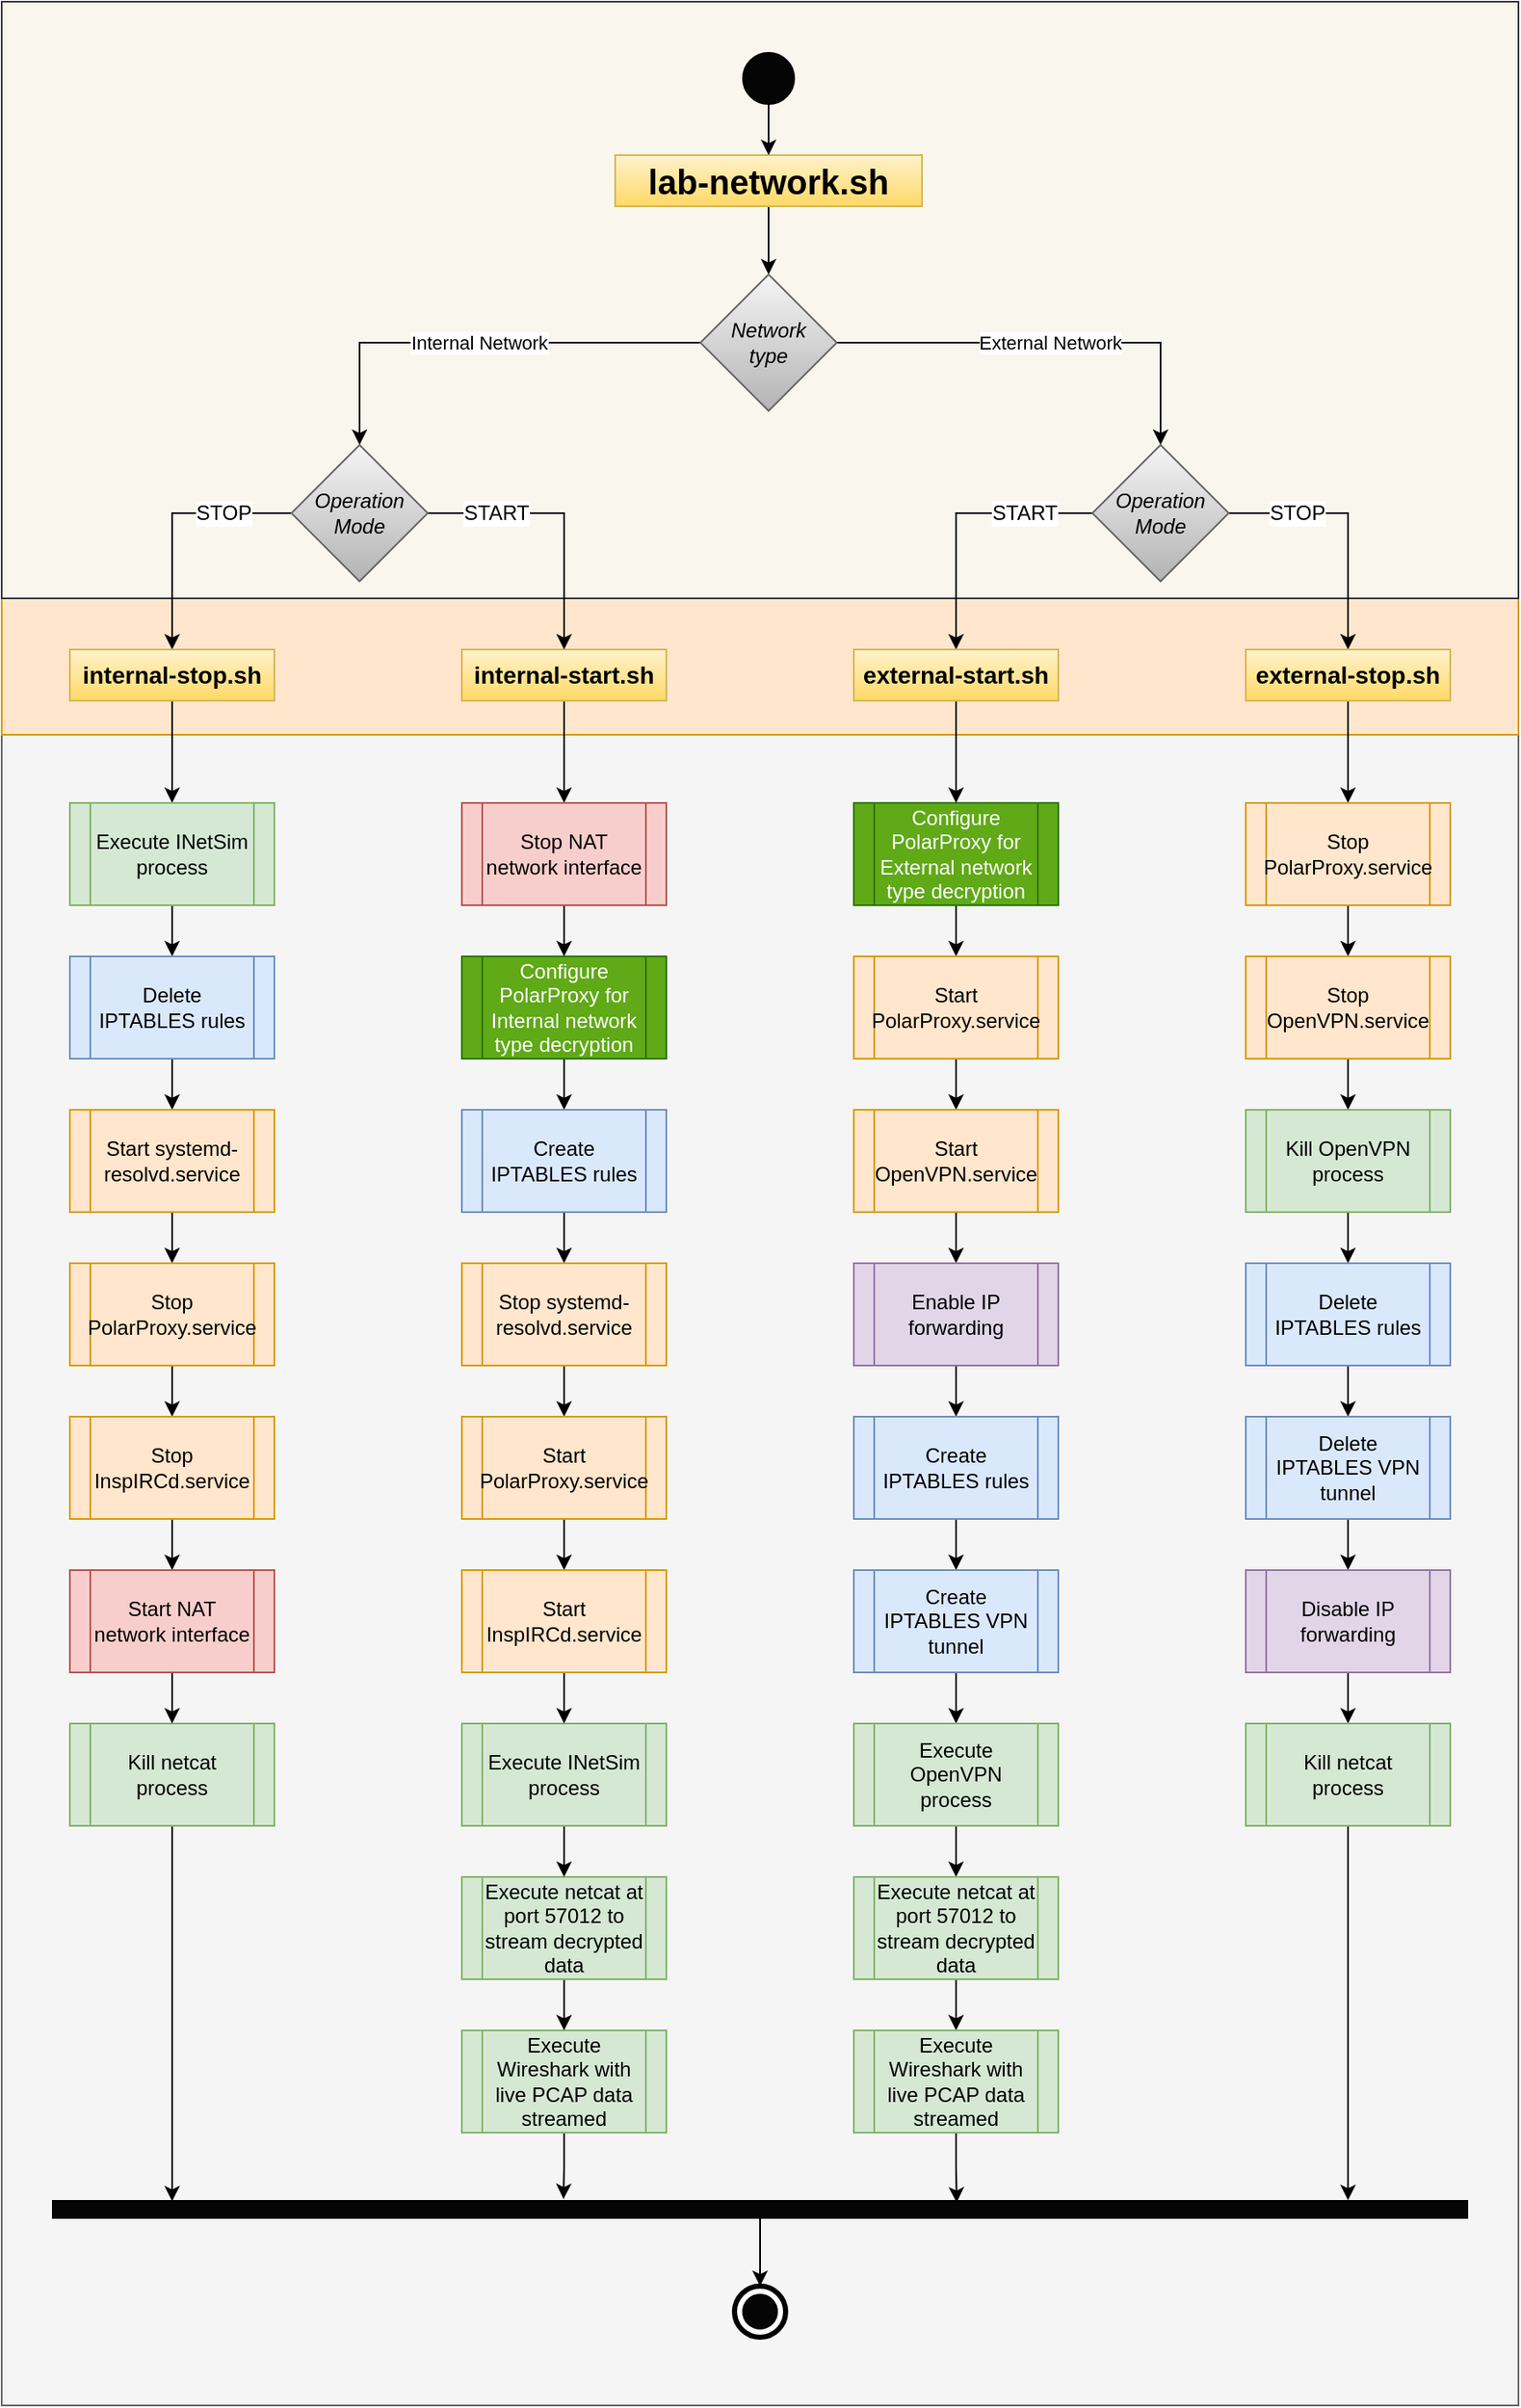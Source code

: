 <mxfile version="14.4.3" type="device"><diagram id="I2qXW-xCwspNWyukAi-v" name="Page-1"><mxGraphModel dx="2163" dy="955" grid="1" gridSize="10" guides="1" tooltips="1" connect="1" arrows="1" fold="1" page="1" pageScale="1" pageWidth="850" pageHeight="1100" background="#ffffff" math="0" shadow="0"><root><mxCell id="0"/><mxCell id="1" parent="0"/><mxCell id="4tRd-iMOh2fFGNAJVw-K-115" value="" style="rounded=0;whiteSpace=wrap;html=1;fillColor=#f5f5f5;strokeColor=#666666;fontColor=#333333;" vertex="1" parent="1"><mxGeometry x="-200" y="470" width="890" height="980" as="geometry"/></mxCell><mxCell id="4tRd-iMOh2fFGNAJVw-K-120" value="" style="ellipse;whiteSpace=wrap;html=1;rounded=0;glass=0;fillColor=#FFFFFF;strokeWidth=3;" vertex="1" parent="1"><mxGeometry x="230" y="1380" width="30" height="30" as="geometry"/></mxCell><mxCell id="4tRd-iMOh2fFGNAJVw-K-107" value="" style="rounded=0;whiteSpace=wrap;html=1;fillColor=#ffe6cc;strokeColor=#d79b00;" vertex="1" parent="1"><mxGeometry x="-200" y="390" width="890" height="80" as="geometry"/></mxCell><mxCell id="4tRd-iMOh2fFGNAJVw-K-104" value="" style="rounded=0;whiteSpace=wrap;html=1;fillColor=#f9f7ed;glass=0;strokeColor=#36393d;" vertex="1" parent="1"><mxGeometry x="-200" y="40" width="890" height="350" as="geometry"/></mxCell><mxCell id="4tRd-iMOh2fFGNAJVw-K-3" style="edgeStyle=orthogonalEdgeStyle;rounded=0;orthogonalLoop=1;jettySize=auto;html=1;entryX=0.5;entryY=0;entryDx=0;entryDy=0;" edge="1" parent="1" source="4tRd-iMOh2fFGNAJVw-K-1" target="4tRd-iMOh2fFGNAJVw-K-2"><mxGeometry relative="1" as="geometry"/></mxCell><mxCell id="4tRd-iMOh2fFGNAJVw-K-1" value="&lt;font style=&quot;font-size: 20px&quot;&gt;lab-network.sh&lt;/font&gt;" style="rounded=0;whiteSpace=wrap;html=1;gradientColor=#ffd966;fillColor=#fff2cc;strokeColor=#d6b656;fontStyle=1" vertex="1" parent="1"><mxGeometry x="160" y="130" width="180" height="30" as="geometry"/></mxCell><mxCell id="4tRd-iMOh2fFGNAJVw-K-6" value="Internal Network" style="edgeStyle=orthogonalEdgeStyle;rounded=0;orthogonalLoop=1;jettySize=auto;html=1;entryX=0.5;entryY=0;entryDx=0;entryDy=0;" edge="1" parent="1" source="4tRd-iMOh2fFGNAJVw-K-2" target="4tRd-iMOh2fFGNAJVw-K-23"><mxGeometry relative="1" as="geometry"><mxPoint x="80" y="320" as="targetPoint"/></mxGeometry></mxCell><mxCell id="4tRd-iMOh2fFGNAJVw-K-7" value="External Network" style="edgeStyle=orthogonalEdgeStyle;rounded=0;orthogonalLoop=1;jettySize=auto;html=1;entryX=0.5;entryY=0;entryDx=0;entryDy=0;" edge="1" parent="1" source="4tRd-iMOh2fFGNAJVw-K-2" target="4tRd-iMOh2fFGNAJVw-K-44"><mxGeometry relative="1" as="geometry"><mxPoint x="440" y="330" as="targetPoint"/></mxGeometry></mxCell><mxCell id="4tRd-iMOh2fFGNAJVw-K-2" value="&lt;div&gt;Network&lt;/div&gt;&lt;div&gt;type&lt;/div&gt;" style="rhombus;whiteSpace=wrap;html=1;fillColor=#f5f5f5;strokeColor=#666666;fontStyle=2;gradientColor=#b3b3b3;" vertex="1" parent="1"><mxGeometry x="210" y="200" width="80" height="80" as="geometry"/></mxCell><mxCell id="4tRd-iMOh2fFGNAJVw-K-73" style="edgeStyle=orthogonalEdgeStyle;rounded=0;orthogonalLoop=1;jettySize=auto;html=1;" edge="1" parent="1" source="4tRd-iMOh2fFGNAJVw-K-11" target="4tRd-iMOh2fFGNAJVw-K-42"><mxGeometry relative="1" as="geometry"/></mxCell><mxCell id="4tRd-iMOh2fFGNAJVw-K-11" value="&lt;font style=&quot;font-size: 14px&quot;&gt;internal-start.sh&lt;/font&gt;" style="rounded=0;whiteSpace=wrap;html=1;gradientColor=#ffd966;fillColor=#fff2cc;strokeColor=#d6b656;fontStyle=1" vertex="1" parent="1"><mxGeometry x="70" y="420" width="120" height="30" as="geometry"/></mxCell><mxCell id="4tRd-iMOh2fFGNAJVw-K-122" style="edgeStyle=orthogonalEdgeStyle;rounded=0;orthogonalLoop=1;jettySize=auto;html=1;entryX=0.361;entryY=-0.105;entryDx=0;entryDy=0;entryPerimeter=0;" edge="1" parent="1" source="4tRd-iMOh2fFGNAJVw-K-14" target="4tRd-iMOh2fFGNAJVw-K-110"><mxGeometry relative="1" as="geometry"/></mxCell><mxCell id="4tRd-iMOh2fFGNAJVw-K-14" value="Execute Wireshark with live PCAP data streamed" style="shape=process;whiteSpace=wrap;html=1;backgroundOutline=1;fillColor=#d5e8d4;strokeColor=#82b366;" vertex="1" parent="1"><mxGeometry x="70" y="1230" width="120" height="60" as="geometry"/></mxCell><mxCell id="4tRd-iMOh2fFGNAJVw-K-81" style="edgeStyle=orthogonalEdgeStyle;rounded=0;orthogonalLoop=1;jettySize=auto;html=1;" edge="1" parent="1" source="4tRd-iMOh2fFGNAJVw-K-15" target="4tRd-iMOh2fFGNAJVw-K-14"><mxGeometry relative="1" as="geometry"/></mxCell><mxCell id="4tRd-iMOh2fFGNAJVw-K-15" value="Execute netcat at port 57012 to stream decrypted data" style="shape=process;whiteSpace=wrap;html=1;backgroundOutline=1;fillColor=#d5e8d4;strokeColor=#82b366;" vertex="1" parent="1"><mxGeometry x="70" y="1140" width="120" height="60" as="geometry"/></mxCell><mxCell id="4tRd-iMOh2fFGNAJVw-K-80" style="edgeStyle=orthogonalEdgeStyle;rounded=0;orthogonalLoop=1;jettySize=auto;html=1;" edge="1" parent="1" source="4tRd-iMOh2fFGNAJVw-K-18" target="4tRd-iMOh2fFGNAJVw-K-15"><mxGeometry relative="1" as="geometry"/></mxCell><mxCell id="4tRd-iMOh2fFGNAJVw-K-18" value="Execute INetSim process" style="shape=process;whiteSpace=wrap;html=1;backgroundOutline=1;fillColor=#d5e8d4;strokeColor=#82b366;" vertex="1" parent="1"><mxGeometry x="70" y="1050" width="120" height="60" as="geometry"/></mxCell><mxCell id="4tRd-iMOh2fFGNAJVw-K-75" style="edgeStyle=orthogonalEdgeStyle;rounded=0;orthogonalLoop=1;jettySize=auto;html=1;" edge="1" parent="1" source="4tRd-iMOh2fFGNAJVw-K-19" target="4tRd-iMOh2fFGNAJVw-K-21"><mxGeometry relative="1" as="geometry"/></mxCell><mxCell id="4tRd-iMOh2fFGNAJVw-K-19" value="Configure PolarProxy for Internal network type decryption" style="shape=process;whiteSpace=wrap;html=1;backgroundOutline=1;fillColor=#60a917;strokeColor=#2D7600;fontColor=#ffffff;" vertex="1" parent="1"><mxGeometry x="70" y="600" width="120" height="60" as="geometry"/></mxCell><mxCell id="4tRd-iMOh2fFGNAJVw-K-84" style="edgeStyle=orthogonalEdgeStyle;rounded=0;orthogonalLoop=1;jettySize=auto;html=1;" edge="1" parent="1" source="4tRd-iMOh2fFGNAJVw-K-20" target="4tRd-iMOh2fFGNAJVw-K-49"><mxGeometry relative="1" as="geometry"/></mxCell><mxCell id="4tRd-iMOh2fFGNAJVw-K-20" value="Configure PolarProxy for External network type decryption" style="shape=process;whiteSpace=wrap;html=1;backgroundOutline=1;fillColor=#60a917;strokeColor=#2D7600;fontColor=#ffffff;" vertex="1" parent="1"><mxGeometry x="300" y="510" width="120" height="60" as="geometry"/></mxCell><mxCell id="4tRd-iMOh2fFGNAJVw-K-76" style="edgeStyle=orthogonalEdgeStyle;rounded=0;orthogonalLoop=1;jettySize=auto;html=1;entryX=0.5;entryY=0;entryDx=0;entryDy=0;" edge="1" parent="1" source="4tRd-iMOh2fFGNAJVw-K-21" target="4tRd-iMOh2fFGNAJVw-K-39"><mxGeometry relative="1" as="geometry"/></mxCell><mxCell id="4tRd-iMOh2fFGNAJVw-K-21" value="Create IPTABLES rules" style="shape=process;whiteSpace=wrap;html=1;backgroundOutline=1;fillColor=#dae8fc;strokeColor=#6c8ebf;" vertex="1" parent="1"><mxGeometry x="70" y="690" width="120" height="60" as="geometry"/></mxCell><mxCell id="4tRd-iMOh2fFGNAJVw-K-24" value="&lt;font style=&quot;font-size: 12px&quot;&gt;START&lt;/font&gt;" style="edgeStyle=orthogonalEdgeStyle;rounded=0;orthogonalLoop=1;jettySize=auto;html=1;entryX=0.5;entryY=0;entryDx=0;entryDy=0;" edge="1" parent="1" source="4tRd-iMOh2fFGNAJVw-K-23" target="4tRd-iMOh2fFGNAJVw-K-11"><mxGeometry x="-0.5" relative="1" as="geometry"><mxPoint x="190" y="460" as="targetPoint"/><mxPoint as="offset"/></mxGeometry></mxCell><mxCell id="4tRd-iMOh2fFGNAJVw-K-100" value="&lt;font style=&quot;font-size: 12px&quot;&gt;STOP&lt;/font&gt;" style="edgeStyle=orthogonalEdgeStyle;rounded=0;orthogonalLoop=1;jettySize=auto;html=1;entryX=0.5;entryY=0;entryDx=0;entryDy=0;" edge="1" parent="1" source="4tRd-iMOh2fFGNAJVw-K-23" target="4tRd-iMOh2fFGNAJVw-K-31"><mxGeometry x="-0.466" relative="1" as="geometry"><mxPoint as="offset"/></mxGeometry></mxCell><mxCell id="4tRd-iMOh2fFGNAJVw-K-23" value="&lt;div&gt;Operation &lt;br&gt;&lt;/div&gt;&lt;div&gt;Mode&lt;/div&gt;" style="rhombus;whiteSpace=wrap;html=1;fillColor=#f5f5f5;strokeColor=#666666;fontStyle=2;gradientColor=#b3b3b3;" vertex="1" parent="1"><mxGeometry x="-30" y="300" width="80" height="80" as="geometry"/></mxCell><mxCell id="4tRd-iMOh2fFGNAJVw-K-66" style="edgeStyle=orthogonalEdgeStyle;rounded=0;orthogonalLoop=1;jettySize=auto;html=1;entryX=0.5;entryY=0;entryDx=0;entryDy=0;" edge="1" parent="1" source="4tRd-iMOh2fFGNAJVw-K-31" target="4tRd-iMOh2fFGNAJVw-K-33"><mxGeometry relative="1" as="geometry"/></mxCell><mxCell id="4tRd-iMOh2fFGNAJVw-K-31" value="&lt;font style=&quot;font-size: 14px&quot;&gt;internal-stop.sh&lt;/font&gt;" style="rounded=0;whiteSpace=wrap;html=1;gradientColor=#ffd966;fillColor=#fff2cc;strokeColor=#d6b656;fontStyle=1" vertex="1" parent="1"><mxGeometry x="-160" y="420" width="120" height="30" as="geometry"/></mxCell><mxCell id="4tRd-iMOh2fFGNAJVw-K-67" style="edgeStyle=orthogonalEdgeStyle;rounded=0;orthogonalLoop=1;jettySize=auto;html=1;" edge="1" parent="1" source="4tRd-iMOh2fFGNAJVw-K-33" target="4tRd-iMOh2fFGNAJVw-K-35"><mxGeometry relative="1" as="geometry"/></mxCell><mxCell id="4tRd-iMOh2fFGNAJVw-K-33" value="Execute INetSim process" style="shape=process;whiteSpace=wrap;html=1;backgroundOutline=1;fillColor=#d5e8d4;strokeColor=#82b366;" vertex="1" parent="1"><mxGeometry x="-160" y="510" width="120" height="60" as="geometry"/></mxCell><mxCell id="4tRd-iMOh2fFGNAJVw-K-114" style="edgeStyle=orthogonalEdgeStyle;rounded=0;orthogonalLoop=1;jettySize=auto;html=1;entryX=0.084;entryY=0.034;entryDx=0;entryDy=0;entryPerimeter=0;exitX=0.5;exitY=1;exitDx=0;exitDy=0;" edge="1" parent="1" source="4tRd-iMOh2fFGNAJVw-K-34" target="4tRd-iMOh2fFGNAJVw-K-110"><mxGeometry relative="1" as="geometry"><mxPoint x="-112" y="1250" as="targetPoint"/><Array as="points"><mxPoint x="-100" y="1330"/></Array></mxGeometry></mxCell><mxCell id="4tRd-iMOh2fFGNAJVw-K-34" value="Kill netcat process" style="shape=process;whiteSpace=wrap;html=1;backgroundOutline=1;fillColor=#d5e8d4;strokeColor=#82b366;" vertex="1" parent="1"><mxGeometry x="-160" y="1050" width="120" height="60" as="geometry"/></mxCell><mxCell id="4tRd-iMOh2fFGNAJVw-K-68" style="edgeStyle=orthogonalEdgeStyle;rounded=0;orthogonalLoop=1;jettySize=auto;html=1;" edge="1" parent="1" source="4tRd-iMOh2fFGNAJVw-K-35" target="4tRd-iMOh2fFGNAJVw-K-36"><mxGeometry relative="1" as="geometry"/></mxCell><mxCell id="4tRd-iMOh2fFGNAJVw-K-35" value="Delete IPTABLES rules" style="shape=process;whiteSpace=wrap;html=1;backgroundOutline=1;fillColor=#dae8fc;strokeColor=#6c8ebf;" vertex="1" parent="1"><mxGeometry x="-160" y="600" width="120" height="60" as="geometry"/></mxCell><mxCell id="4tRd-iMOh2fFGNAJVw-K-69" style="edgeStyle=orthogonalEdgeStyle;rounded=0;orthogonalLoop=1;jettySize=auto;html=1;" edge="1" parent="1" source="4tRd-iMOh2fFGNAJVw-K-36" target="4tRd-iMOh2fFGNAJVw-K-37"><mxGeometry relative="1" as="geometry"/></mxCell><mxCell id="4tRd-iMOh2fFGNAJVw-K-36" value="Start systemd-resolvd.service" style="shape=process;whiteSpace=wrap;html=1;backgroundOutline=1;fillColor=#ffe6cc;strokeColor=#d79b00;" vertex="1" parent="1"><mxGeometry x="-160" y="690" width="120" height="60" as="geometry"/></mxCell><mxCell id="4tRd-iMOh2fFGNAJVw-K-72" style="edgeStyle=orthogonalEdgeStyle;rounded=0;orthogonalLoop=1;jettySize=auto;html=1;" edge="1" parent="1" source="4tRd-iMOh2fFGNAJVw-K-37" target="4tRd-iMOh2fFGNAJVw-K-38"><mxGeometry relative="1" as="geometry"/></mxCell><mxCell id="4tRd-iMOh2fFGNAJVw-K-37" value="Stop PolarProxy.service" style="shape=process;whiteSpace=wrap;html=1;backgroundOutline=1;fillColor=#ffe6cc;strokeColor=#d79b00;" vertex="1" parent="1"><mxGeometry x="-160" y="780" width="120" height="60" as="geometry"/></mxCell><mxCell id="4tRd-iMOh2fFGNAJVw-K-71" style="edgeStyle=orthogonalEdgeStyle;rounded=0;orthogonalLoop=1;jettySize=auto;html=1;" edge="1" parent="1" source="4tRd-iMOh2fFGNAJVw-K-38" target="4tRd-iMOh2fFGNAJVw-K-43"><mxGeometry relative="1" as="geometry"/></mxCell><mxCell id="4tRd-iMOh2fFGNAJVw-K-38" value="Stop InspIRCd.service" style="shape=process;whiteSpace=wrap;html=1;backgroundOutline=1;fillColor=#ffe6cc;strokeColor=#d79b00;" vertex="1" parent="1"><mxGeometry x="-160" y="870" width="120" height="60" as="geometry"/></mxCell><mxCell id="4tRd-iMOh2fFGNAJVw-K-77" style="edgeStyle=orthogonalEdgeStyle;rounded=0;orthogonalLoop=1;jettySize=auto;html=1;" edge="1" parent="1" source="4tRd-iMOh2fFGNAJVw-K-39" target="4tRd-iMOh2fFGNAJVw-K-40"><mxGeometry relative="1" as="geometry"/></mxCell><mxCell id="4tRd-iMOh2fFGNAJVw-K-39" value="Stop systemd-resolvd.service" style="shape=process;whiteSpace=wrap;html=1;backgroundOutline=1;fillColor=#ffe6cc;strokeColor=#d79b00;" vertex="1" parent="1"><mxGeometry x="70" y="780" width="120" height="60" as="geometry"/></mxCell><mxCell id="4tRd-iMOh2fFGNAJVw-K-78" style="edgeStyle=orthogonalEdgeStyle;rounded=0;orthogonalLoop=1;jettySize=auto;html=1;" edge="1" parent="1" source="4tRd-iMOh2fFGNAJVw-K-40" target="4tRd-iMOh2fFGNAJVw-K-41"><mxGeometry relative="1" as="geometry"/></mxCell><mxCell id="4tRd-iMOh2fFGNAJVw-K-40" value="Start PolarProxy.service" style="shape=process;whiteSpace=wrap;html=1;backgroundOutline=1;fillColor=#ffe6cc;strokeColor=#d79b00;" vertex="1" parent="1"><mxGeometry x="70" y="870" width="120" height="60" as="geometry"/></mxCell><mxCell id="4tRd-iMOh2fFGNAJVw-K-79" style="edgeStyle=orthogonalEdgeStyle;rounded=0;orthogonalLoop=1;jettySize=auto;html=1;" edge="1" parent="1" source="4tRd-iMOh2fFGNAJVw-K-41" target="4tRd-iMOh2fFGNAJVw-K-18"><mxGeometry relative="1" as="geometry"/></mxCell><mxCell id="4tRd-iMOh2fFGNAJVw-K-41" value="&lt;div&gt;Start&lt;/div&gt;&lt;div&gt; InspIRCd.service&lt;/div&gt;" style="shape=process;whiteSpace=wrap;html=1;backgroundOutline=1;fillColor=#ffe6cc;strokeColor=#d79b00;" vertex="1" parent="1"><mxGeometry x="70" y="960" width="120" height="60" as="geometry"/></mxCell><mxCell id="4tRd-iMOh2fFGNAJVw-K-74" style="edgeStyle=orthogonalEdgeStyle;rounded=0;orthogonalLoop=1;jettySize=auto;html=1;" edge="1" parent="1" source="4tRd-iMOh2fFGNAJVw-K-42" target="4tRd-iMOh2fFGNAJVw-K-19"><mxGeometry relative="1" as="geometry"/></mxCell><mxCell id="4tRd-iMOh2fFGNAJVw-K-42" value="Stop NAT network interface" style="shape=process;whiteSpace=wrap;html=1;backgroundOutline=1;fillColor=#f8cecc;strokeColor=#b85450;" vertex="1" parent="1"><mxGeometry x="70" y="510" width="120" height="60" as="geometry"/></mxCell><mxCell id="4tRd-iMOh2fFGNAJVw-K-70" style="edgeStyle=orthogonalEdgeStyle;rounded=0;orthogonalLoop=1;jettySize=auto;html=1;entryX=0.5;entryY=0;entryDx=0;entryDy=0;" edge="1" parent="1" source="4tRd-iMOh2fFGNAJVw-K-43" target="4tRd-iMOh2fFGNAJVw-K-34"><mxGeometry relative="1" as="geometry"/></mxCell><mxCell id="4tRd-iMOh2fFGNAJVw-K-43" value="Start NAT network interface" style="shape=process;whiteSpace=wrap;html=1;backgroundOutline=1;fillColor=#f8cecc;strokeColor=#b85450;" vertex="1" parent="1"><mxGeometry x="-160" y="960" width="120" height="60" as="geometry"/></mxCell><mxCell id="4tRd-iMOh2fFGNAJVw-K-48" value="&lt;font style=&quot;font-size: 12px&quot;&gt;STOP&lt;/font&gt;" style="edgeStyle=orthogonalEdgeStyle;rounded=0;orthogonalLoop=1;jettySize=auto;html=1;" edge="1" parent="1" source="4tRd-iMOh2fFGNAJVw-K-44" target="4tRd-iMOh2fFGNAJVw-K-46"><mxGeometry x="-0.466" relative="1" as="geometry"><mxPoint as="offset"/></mxGeometry></mxCell><mxCell id="4tRd-iMOh2fFGNAJVw-K-101" value="&lt;font style=&quot;font-size: 12px&quot;&gt;START&lt;/font&gt;" style="edgeStyle=orthogonalEdgeStyle;rounded=0;orthogonalLoop=1;jettySize=auto;html=1;entryX=0.5;entryY=0;entryDx=0;entryDy=0;" edge="1" parent="1" source="4tRd-iMOh2fFGNAJVw-K-44" target="4tRd-iMOh2fFGNAJVw-K-45"><mxGeometry x="-0.5" relative="1" as="geometry"><mxPoint as="offset"/></mxGeometry></mxCell><mxCell id="4tRd-iMOh2fFGNAJVw-K-44" value="Operation Mode" style="rhombus;whiteSpace=wrap;html=1;fillColor=#f5f5f5;strokeColor=#666666;fontStyle=2;gradientColor=#b3b3b3;" vertex="1" parent="1"><mxGeometry x="440" y="300" width="80" height="80" as="geometry"/></mxCell><mxCell id="4tRd-iMOh2fFGNAJVw-K-83" style="edgeStyle=orthogonalEdgeStyle;rounded=0;orthogonalLoop=1;jettySize=auto;html=1;entryX=0.5;entryY=0;entryDx=0;entryDy=0;" edge="1" parent="1" source="4tRd-iMOh2fFGNAJVw-K-45" target="4tRd-iMOh2fFGNAJVw-K-20"><mxGeometry relative="1" as="geometry"/></mxCell><mxCell id="4tRd-iMOh2fFGNAJVw-K-45" value="&lt;font style=&quot;font-size: 14px&quot;&gt;external-start.sh&lt;/font&gt;" style="rounded=0;whiteSpace=wrap;html=1;gradientColor=#ffd966;fillColor=#fff2cc;strokeColor=#d6b656;fontStyle=1" vertex="1" parent="1"><mxGeometry x="300" y="420" width="120" height="30" as="geometry"/></mxCell><mxCell id="4tRd-iMOh2fFGNAJVw-K-82" style="edgeStyle=orthogonalEdgeStyle;rounded=0;orthogonalLoop=1;jettySize=auto;html=1;entryX=0.5;entryY=0;entryDx=0;entryDy=0;" edge="1" parent="1" source="4tRd-iMOh2fFGNAJVw-K-46" target="4tRd-iMOh2fFGNAJVw-K-55"><mxGeometry relative="1" as="geometry"/></mxCell><mxCell id="4tRd-iMOh2fFGNAJVw-K-46" value="&lt;font style=&quot;font-size: 14px&quot;&gt;external-stop.sh&lt;/font&gt;" style="rounded=0;whiteSpace=wrap;html=1;gradientColor=#ffd966;fillColor=#fff2cc;strokeColor=#d6b656;fontStyle=1" vertex="1" parent="1"><mxGeometry x="530" y="420" width="120" height="30" as="geometry"/></mxCell><mxCell id="4tRd-iMOh2fFGNAJVw-K-85" style="edgeStyle=orthogonalEdgeStyle;rounded=0;orthogonalLoop=1;jettySize=auto;html=1;entryX=0.5;entryY=0;entryDx=0;entryDy=0;" edge="1" parent="1" source="4tRd-iMOh2fFGNAJVw-K-49" target="4tRd-iMOh2fFGNAJVw-K-50"><mxGeometry relative="1" as="geometry"/></mxCell><mxCell id="4tRd-iMOh2fFGNAJVw-K-49" value="Start PolarProxy.service" style="shape=process;whiteSpace=wrap;html=1;backgroundOutline=1;fillColor=#ffe6cc;strokeColor=#d79b00;" vertex="1" parent="1"><mxGeometry x="300" y="600" width="120" height="60" as="geometry"/></mxCell><mxCell id="4tRd-iMOh2fFGNAJVw-K-88" style="edgeStyle=orthogonalEdgeStyle;rounded=0;orthogonalLoop=1;jettySize=auto;html=1;entryX=0.5;entryY=0;entryDx=0;entryDy=0;" edge="1" parent="1" source="4tRd-iMOh2fFGNAJVw-K-50" target="4tRd-iMOh2fFGNAJVw-K-51"><mxGeometry relative="1" as="geometry"/></mxCell><mxCell id="4tRd-iMOh2fFGNAJVw-K-50" value="Start OpenVPN.service" style="shape=process;whiteSpace=wrap;html=1;backgroundOutline=1;fillColor=#ffe6cc;strokeColor=#d79b00;" vertex="1" parent="1"><mxGeometry x="300" y="690" width="120" height="60" as="geometry"/></mxCell><mxCell id="4tRd-iMOh2fFGNAJVw-K-89" style="edgeStyle=orthogonalEdgeStyle;rounded=0;orthogonalLoop=1;jettySize=auto;html=1;entryX=0.5;entryY=0;entryDx=0;entryDy=0;" edge="1" parent="1" source="4tRd-iMOh2fFGNAJVw-K-51" target="4tRd-iMOh2fFGNAJVw-K-52"><mxGeometry relative="1" as="geometry"/></mxCell><mxCell id="4tRd-iMOh2fFGNAJVw-K-51" value="Enable IP forwarding" style="shape=process;whiteSpace=wrap;html=1;backgroundOutline=1;fillColor=#e1d5e7;strokeColor=#9673a6;" vertex="1" parent="1"><mxGeometry x="300" y="780" width="120" height="60" as="geometry"/></mxCell><mxCell id="4tRd-iMOh2fFGNAJVw-K-98" style="edgeStyle=orthogonalEdgeStyle;rounded=0;orthogonalLoop=1;jettySize=auto;html=1;entryX=0.5;entryY=0;entryDx=0;entryDy=0;" edge="1" parent="1" source="4tRd-iMOh2fFGNAJVw-K-52" target="4tRd-iMOh2fFGNAJVw-K-53"><mxGeometry relative="1" as="geometry"/></mxCell><mxCell id="4tRd-iMOh2fFGNAJVw-K-52" value="Create IPTABLES rules" style="shape=process;whiteSpace=wrap;html=1;backgroundOutline=1;fillColor=#dae8fc;strokeColor=#6c8ebf;" vertex="1" parent="1"><mxGeometry x="300" y="870" width="120" height="60" as="geometry"/></mxCell><mxCell id="4tRd-iMOh2fFGNAJVw-K-97" style="edgeStyle=orthogonalEdgeStyle;rounded=0;orthogonalLoop=1;jettySize=auto;html=1;entryX=0.5;entryY=0;entryDx=0;entryDy=0;" edge="1" parent="1" source="4tRd-iMOh2fFGNAJVw-K-53" target="4tRd-iMOh2fFGNAJVw-K-54"><mxGeometry relative="1" as="geometry"/></mxCell><mxCell id="4tRd-iMOh2fFGNAJVw-K-53" value="Create IPTABLES VPN tunnel " style="shape=process;whiteSpace=wrap;html=1;backgroundOutline=1;fillColor=#dae8fc;strokeColor=#6c8ebf;" vertex="1" parent="1"><mxGeometry x="300" y="960" width="120" height="60" as="geometry"/></mxCell><mxCell id="4tRd-iMOh2fFGNAJVw-K-102" style="edgeStyle=orthogonalEdgeStyle;rounded=0;orthogonalLoop=1;jettySize=auto;html=1;" edge="1" parent="1" source="4tRd-iMOh2fFGNAJVw-K-54" target="4tRd-iMOh2fFGNAJVw-K-63"><mxGeometry relative="1" as="geometry"/></mxCell><mxCell id="4tRd-iMOh2fFGNAJVw-K-54" value="Execute OpenVPN process" style="shape=process;whiteSpace=wrap;html=1;backgroundOutline=1;fillColor=#d5e8d4;strokeColor=#82b366;" vertex="1" parent="1"><mxGeometry x="300" y="1050" width="120" height="60" as="geometry"/></mxCell><mxCell id="4tRd-iMOh2fFGNAJVw-K-87" style="edgeStyle=orthogonalEdgeStyle;rounded=0;orthogonalLoop=1;jettySize=auto;html=1;entryX=0.5;entryY=0;entryDx=0;entryDy=0;" edge="1" parent="1" source="4tRd-iMOh2fFGNAJVw-K-55" target="4tRd-iMOh2fFGNAJVw-K-56"><mxGeometry relative="1" as="geometry"/></mxCell><mxCell id="4tRd-iMOh2fFGNAJVw-K-55" value="Stop PolarProxy.service" style="shape=process;whiteSpace=wrap;html=1;backgroundOutline=1;fillColor=#ffe6cc;strokeColor=#d79b00;" vertex="1" parent="1"><mxGeometry x="530" y="510" width="120" height="60" as="geometry"/></mxCell><mxCell id="4tRd-iMOh2fFGNAJVw-K-86" style="edgeStyle=orthogonalEdgeStyle;rounded=0;orthogonalLoop=1;jettySize=auto;html=1;" edge="1" parent="1" source="4tRd-iMOh2fFGNAJVw-K-56" target="4tRd-iMOh2fFGNAJVw-K-57"><mxGeometry relative="1" as="geometry"/></mxCell><mxCell id="4tRd-iMOh2fFGNAJVw-K-56" value="Stop OpenVPN.service" style="shape=process;whiteSpace=wrap;html=1;backgroundOutline=1;fillColor=#ffe6cc;strokeColor=#d79b00;" vertex="1" parent="1"><mxGeometry x="530" y="600" width="120" height="60" as="geometry"/></mxCell><mxCell id="4tRd-iMOh2fFGNAJVw-K-93" style="edgeStyle=orthogonalEdgeStyle;rounded=0;orthogonalLoop=1;jettySize=auto;html=1;" edge="1" parent="1" source="4tRd-iMOh2fFGNAJVw-K-57" target="4tRd-iMOh2fFGNAJVw-K-58"><mxGeometry relative="1" as="geometry"/></mxCell><mxCell id="4tRd-iMOh2fFGNAJVw-K-57" value="&lt;div&gt;Kill OpenVPN process&lt;/div&gt;" style="shape=process;whiteSpace=wrap;html=1;backgroundOutline=1;fillColor=#d5e8d4;strokeColor=#82b366;" vertex="1" parent="1"><mxGeometry x="530" y="690" width="120" height="60" as="geometry"/></mxCell><mxCell id="4tRd-iMOh2fFGNAJVw-K-92" style="edgeStyle=orthogonalEdgeStyle;rounded=0;orthogonalLoop=1;jettySize=auto;html=1;" edge="1" parent="1" source="4tRd-iMOh2fFGNAJVw-K-58" target="4tRd-iMOh2fFGNAJVw-K-59"><mxGeometry relative="1" as="geometry"/></mxCell><mxCell id="4tRd-iMOh2fFGNAJVw-K-58" value="Delete IPTABLES rules" style="shape=process;whiteSpace=wrap;html=1;backgroundOutline=1;fillColor=#dae8fc;strokeColor=#6c8ebf;" vertex="1" parent="1"><mxGeometry x="530" y="780" width="120" height="60" as="geometry"/></mxCell><mxCell id="4tRd-iMOh2fFGNAJVw-K-91" style="edgeStyle=orthogonalEdgeStyle;rounded=0;orthogonalLoop=1;jettySize=auto;html=1;" edge="1" parent="1" source="4tRd-iMOh2fFGNAJVw-K-59" target="4tRd-iMOh2fFGNAJVw-K-60"><mxGeometry relative="1" as="geometry"/></mxCell><mxCell id="4tRd-iMOh2fFGNAJVw-K-59" value="&lt;div&gt;Delete IPTABLES VPN tunnel &lt;/div&gt;" style="shape=process;whiteSpace=wrap;html=1;backgroundOutline=1;fillColor=#dae8fc;strokeColor=#6c8ebf;" vertex="1" parent="1"><mxGeometry x="530" y="870" width="120" height="60" as="geometry"/></mxCell><mxCell id="4tRd-iMOh2fFGNAJVw-K-90" style="edgeStyle=orthogonalEdgeStyle;rounded=0;orthogonalLoop=1;jettySize=auto;html=1;entryX=0.5;entryY=0;entryDx=0;entryDy=0;" edge="1" parent="1" source="4tRd-iMOh2fFGNAJVw-K-60" target="4tRd-iMOh2fFGNAJVw-K-64"><mxGeometry relative="1" as="geometry"/></mxCell><mxCell id="4tRd-iMOh2fFGNAJVw-K-60" value="Disable IP forwarding" style="shape=process;whiteSpace=wrap;html=1;backgroundOutline=1;fillColor=#e1d5e7;strokeColor=#9673a6;" vertex="1" parent="1"><mxGeometry x="530" y="960" width="120" height="60" as="geometry"/></mxCell><mxCell id="4tRd-iMOh2fFGNAJVw-K-94" style="edgeStyle=orthogonalEdgeStyle;rounded=0;orthogonalLoop=1;jettySize=auto;html=1;" edge="1" parent="1" source="4tRd-iMOh2fFGNAJVw-K-63" target="4tRd-iMOh2fFGNAJVw-K-65"><mxGeometry relative="1" as="geometry"/></mxCell><mxCell id="4tRd-iMOh2fFGNAJVw-K-63" value="Execute netcat at port 57012 to stream decrypted data" style="shape=process;whiteSpace=wrap;html=1;backgroundOutline=1;fillColor=#d5e8d4;strokeColor=#82b366;" vertex="1" parent="1"><mxGeometry x="300" y="1140" width="120" height="60" as="geometry"/></mxCell><mxCell id="4tRd-iMOh2fFGNAJVw-K-111" style="edgeStyle=orthogonalEdgeStyle;rounded=0;orthogonalLoop=1;jettySize=auto;html=1;entryX=0.916;entryY=-0.043;entryDx=0;entryDy=0;entryPerimeter=0;exitX=0.5;exitY=1;exitDx=0;exitDy=0;" edge="1" parent="1" source="4tRd-iMOh2fFGNAJVw-K-64" target="4tRd-iMOh2fFGNAJVw-K-110"><mxGeometry relative="1" as="geometry"><Array as="points"><mxPoint x="590" y="1330"/></Array></mxGeometry></mxCell><mxCell id="4tRd-iMOh2fFGNAJVw-K-64" value="Kill netcat process" style="shape=process;whiteSpace=wrap;html=1;backgroundOutline=1;fillColor=#d5e8d4;strokeColor=#82b366;" vertex="1" parent="1"><mxGeometry x="530" y="1050" width="120" height="60" as="geometry"/></mxCell><mxCell id="4tRd-iMOh2fFGNAJVw-K-112" style="edgeStyle=orthogonalEdgeStyle;rounded=0;orthogonalLoop=1;jettySize=auto;html=1;entryX=0.639;entryY=0.1;entryDx=0;entryDy=0;entryPerimeter=0;" edge="1" parent="1" source="4tRd-iMOh2fFGNAJVw-K-65" target="4tRd-iMOh2fFGNAJVw-K-110"><mxGeometry relative="1" as="geometry"/></mxCell><mxCell id="4tRd-iMOh2fFGNAJVw-K-65" value="Execute Wireshark with live PCAP data streamed" style="shape=process;whiteSpace=wrap;html=1;backgroundOutline=1;fillColor=#d5e8d4;strokeColor=#82b366;" vertex="1" parent="1"><mxGeometry x="300" y="1230" width="120" height="60" as="geometry"/></mxCell><mxCell id="4tRd-iMOh2fFGNAJVw-K-117" style="edgeStyle=orthogonalEdgeStyle;rounded=0;orthogonalLoop=1;jettySize=auto;html=1;" edge="1" parent="1" source="4tRd-iMOh2fFGNAJVw-K-110" target="4tRd-iMOh2fFGNAJVw-K-120"><mxGeometry relative="1" as="geometry"><mxPoint x="245" y="1360" as="targetPoint"/></mxGeometry></mxCell><mxCell id="4tRd-iMOh2fFGNAJVw-K-110" value="" style="rounded=0;whiteSpace=wrap;html=1;glass=0;fillColor=#050505;" vertex="1" parent="1"><mxGeometry x="-170" y="1330" width="830" height="10" as="geometry"/></mxCell><mxCell id="4tRd-iMOh2fFGNAJVw-K-116" value="" style="ellipse;whiteSpace=wrap;html=1;rounded=0;glass=0;fillColor=#050505;" vertex="1" parent="1"><mxGeometry x="235" y="1385" width="20" height="20" as="geometry"/></mxCell><mxCell id="4tRd-iMOh2fFGNAJVw-K-119" style="edgeStyle=orthogonalEdgeStyle;rounded=0;orthogonalLoop=1;jettySize=auto;html=1;" edge="1" parent="1" source="4tRd-iMOh2fFGNAJVw-K-118" target="4tRd-iMOh2fFGNAJVw-K-1"><mxGeometry relative="1" as="geometry"/></mxCell><mxCell id="4tRd-iMOh2fFGNAJVw-K-118" value="" style="ellipse;whiteSpace=wrap;html=1;rounded=0;glass=0;fillColor=#050505;" vertex="1" parent="1"><mxGeometry x="235" y="70" width="30" height="30" as="geometry"/></mxCell></root></mxGraphModel></diagram></mxfile>